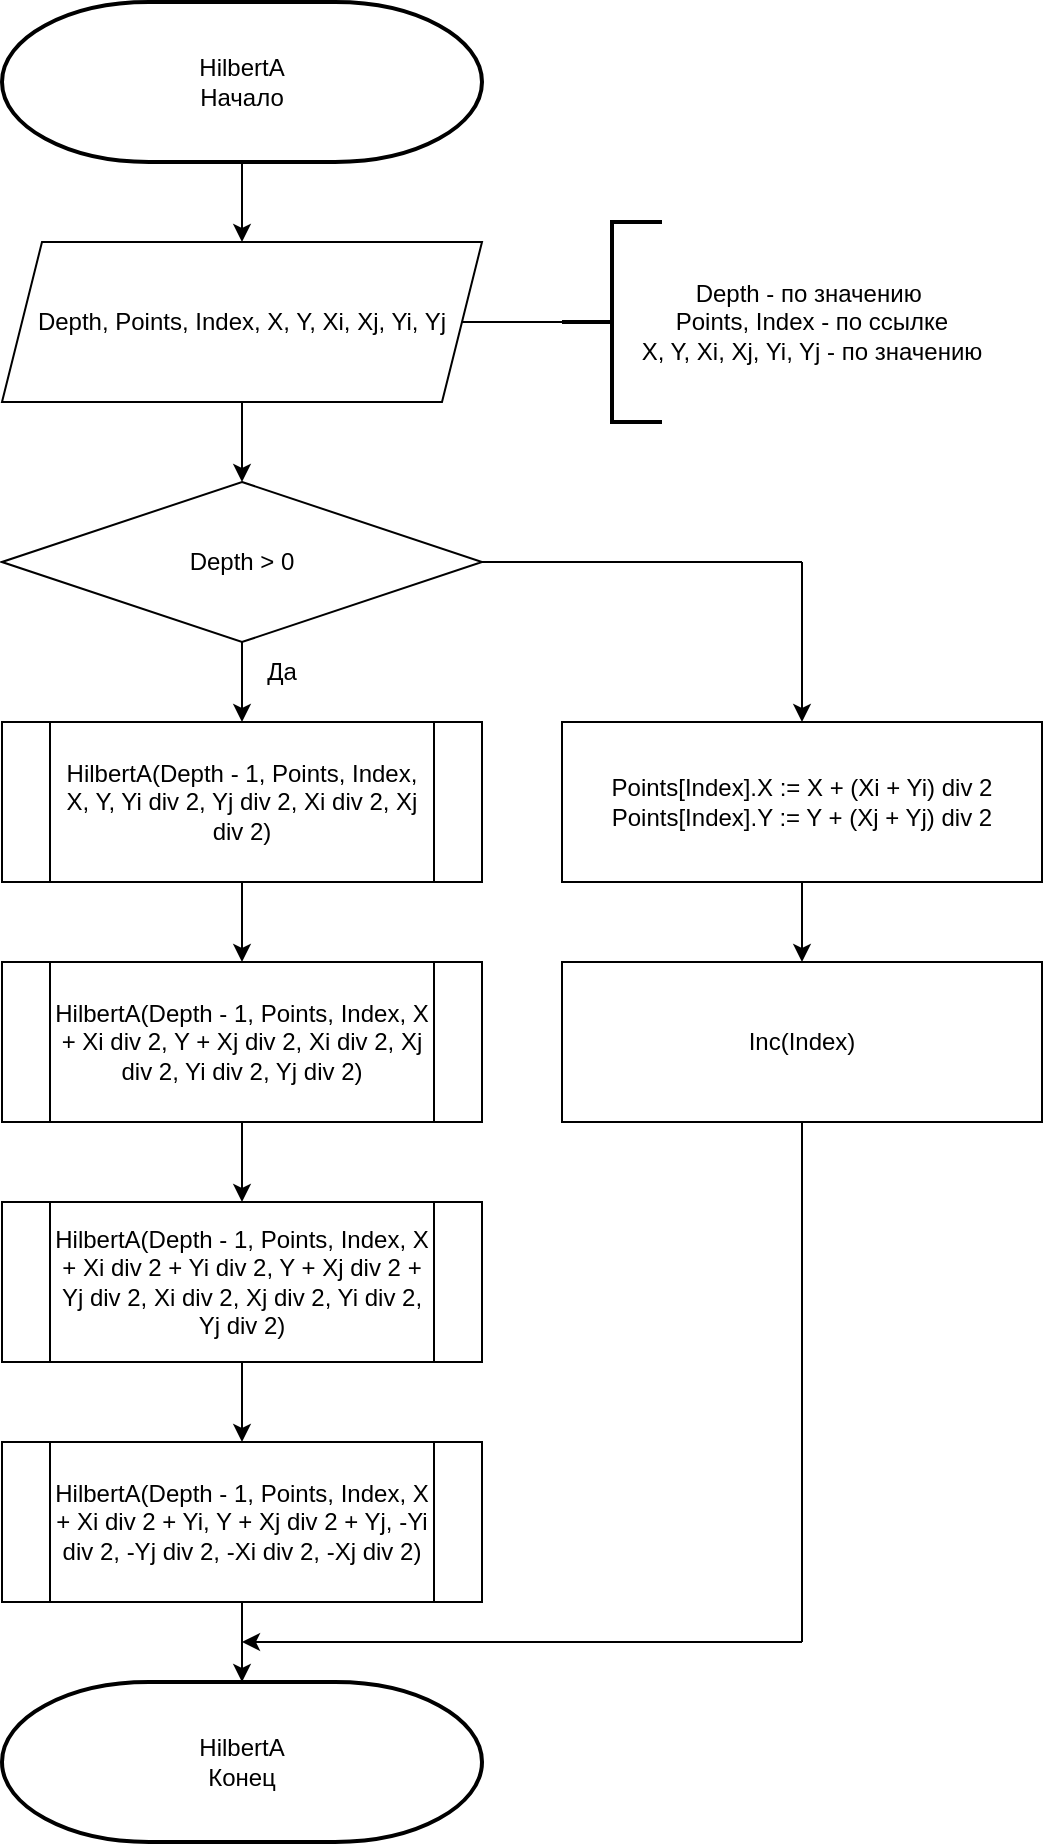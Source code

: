 <mxfile version="26.0.8">
  <diagram id="C5RBs43oDa-KdzZeNtuy" name="Page-1">
    <mxGraphModel dx="664" dy="893" grid="1" gridSize="10" guides="1" tooltips="1" connect="1" arrows="1" fold="1" page="1" pageScale="1" pageWidth="827" pageHeight="1169" math="0" shadow="0">
      <root>
        <mxCell id="WIyWlLk6GJQsqaUBKTNV-0" />
        <mxCell id="WIyWlLk6GJQsqaUBKTNV-1" parent="WIyWlLk6GJQsqaUBKTNV-0" />
        <mxCell id="5KUY4B4cqEjA8n7XS62a-2" value="" style="edgeStyle=orthogonalEdgeStyle;rounded=0;orthogonalLoop=1;jettySize=auto;html=1;" edge="1" parent="WIyWlLk6GJQsqaUBKTNV-1" source="5KUY4B4cqEjA8n7XS62a-0" target="5KUY4B4cqEjA8n7XS62a-1">
          <mxGeometry relative="1" as="geometry" />
        </mxCell>
        <mxCell id="5KUY4B4cqEjA8n7XS62a-0" value="&lt;div&gt;HilbertA&lt;/div&gt;Начало" style="strokeWidth=2;html=1;shape=mxgraph.flowchart.terminator;whiteSpace=wrap;" vertex="1" parent="WIyWlLk6GJQsqaUBKTNV-1">
          <mxGeometry x="120" y="40" width="240" height="80" as="geometry" />
        </mxCell>
        <mxCell id="5KUY4B4cqEjA8n7XS62a-8" value="" style="edgeStyle=orthogonalEdgeStyle;rounded=0;orthogonalLoop=1;jettySize=auto;html=1;" edge="1" parent="WIyWlLk6GJQsqaUBKTNV-1" source="5KUY4B4cqEjA8n7XS62a-1" target="5KUY4B4cqEjA8n7XS62a-7">
          <mxGeometry relative="1" as="geometry" />
        </mxCell>
        <mxCell id="5KUY4B4cqEjA8n7XS62a-1" value="Depth, Points, Index, X, Y, Xi, Xj, Yi, Yj" style="shape=parallelogram;perimeter=parallelogramPerimeter;whiteSpace=wrap;html=1;fixedSize=1;" vertex="1" parent="WIyWlLk6GJQsqaUBKTNV-1">
          <mxGeometry x="120" y="160" width="240" height="80" as="geometry" />
        </mxCell>
        <mxCell id="5KUY4B4cqEjA8n7XS62a-4" value="" style="strokeWidth=2;html=1;shape=mxgraph.flowchart.annotation_2;align=left;labelPosition=right;pointerEvents=1;" vertex="1" parent="WIyWlLk6GJQsqaUBKTNV-1">
          <mxGeometry x="400" y="150" width="50" height="100" as="geometry" />
        </mxCell>
        <mxCell id="5KUY4B4cqEjA8n7XS62a-5" value="" style="endArrow=none;html=1;rounded=0;exitX=1;exitY=0.5;exitDx=0;exitDy=0;entryX=0;entryY=0.5;entryDx=0;entryDy=0;entryPerimeter=0;" edge="1" parent="WIyWlLk6GJQsqaUBKTNV-1" source="5KUY4B4cqEjA8n7XS62a-1" target="5KUY4B4cqEjA8n7XS62a-4">
          <mxGeometry width="50" height="50" relative="1" as="geometry">
            <mxPoint x="320" y="340" as="sourcePoint" />
            <mxPoint x="370" y="290" as="targetPoint" />
          </mxGeometry>
        </mxCell>
        <mxCell id="5KUY4B4cqEjA8n7XS62a-6" value="Depth - по значению&amp;nbsp;&lt;div&gt;Points, Index - по ссылке&lt;/div&gt;&lt;div&gt;X, Y, Xi, Xj, Yi, Yj - по значению&lt;/div&gt;" style="text;html=1;align=center;verticalAlign=middle;whiteSpace=wrap;rounded=0;" vertex="1" parent="WIyWlLk6GJQsqaUBKTNV-1">
          <mxGeometry x="430" y="185" width="190" height="30" as="geometry" />
        </mxCell>
        <mxCell id="5KUY4B4cqEjA8n7XS62a-10" value="" style="edgeStyle=orthogonalEdgeStyle;rounded=0;orthogonalLoop=1;jettySize=auto;html=1;" edge="1" parent="WIyWlLk6GJQsqaUBKTNV-1" source="5KUY4B4cqEjA8n7XS62a-7" target="5KUY4B4cqEjA8n7XS62a-9">
          <mxGeometry relative="1" as="geometry" />
        </mxCell>
        <mxCell id="5KUY4B4cqEjA8n7XS62a-7" value="Depth &amp;gt; 0" style="rhombus;whiteSpace=wrap;html=1;" vertex="1" parent="WIyWlLk6GJQsqaUBKTNV-1">
          <mxGeometry x="120" y="280" width="240" height="80" as="geometry" />
        </mxCell>
        <mxCell id="5KUY4B4cqEjA8n7XS62a-15" value="" style="edgeStyle=orthogonalEdgeStyle;rounded=0;orthogonalLoop=1;jettySize=auto;html=1;" edge="1" parent="WIyWlLk6GJQsqaUBKTNV-1" source="5KUY4B4cqEjA8n7XS62a-9" target="5KUY4B4cqEjA8n7XS62a-12">
          <mxGeometry relative="1" as="geometry" />
        </mxCell>
        <mxCell id="5KUY4B4cqEjA8n7XS62a-9" value="HilbertA(Depth - 1, Points, Index, X, Y, Yi div 2, Yj div 2, Xi div 2, Xj div 2)" style="shape=process;whiteSpace=wrap;html=1;backgroundOutline=1;" vertex="1" parent="WIyWlLk6GJQsqaUBKTNV-1">
          <mxGeometry x="120" y="400" width="240" height="80" as="geometry" />
        </mxCell>
        <mxCell id="5KUY4B4cqEjA8n7XS62a-16" value="" style="edgeStyle=orthogonalEdgeStyle;rounded=0;orthogonalLoop=1;jettySize=auto;html=1;" edge="1" parent="WIyWlLk6GJQsqaUBKTNV-1" source="5KUY4B4cqEjA8n7XS62a-12" target="5KUY4B4cqEjA8n7XS62a-13">
          <mxGeometry relative="1" as="geometry" />
        </mxCell>
        <mxCell id="5KUY4B4cqEjA8n7XS62a-12" value="HilbertA(Depth - 1, Points, Index, X + Xi div 2, Y + Xj div 2, Xi div 2, Xj div 2, Yi div 2, Yj div 2)" style="shape=process;whiteSpace=wrap;html=1;backgroundOutline=1;" vertex="1" parent="WIyWlLk6GJQsqaUBKTNV-1">
          <mxGeometry x="120" y="520" width="240" height="80" as="geometry" />
        </mxCell>
        <mxCell id="5KUY4B4cqEjA8n7XS62a-17" value="" style="edgeStyle=orthogonalEdgeStyle;rounded=0;orthogonalLoop=1;jettySize=auto;html=1;" edge="1" parent="WIyWlLk6GJQsqaUBKTNV-1" source="5KUY4B4cqEjA8n7XS62a-13" target="5KUY4B4cqEjA8n7XS62a-14">
          <mxGeometry relative="1" as="geometry" />
        </mxCell>
        <mxCell id="5KUY4B4cqEjA8n7XS62a-13" value="HilbertA(Depth - 1, Points, Index, X + Xi div 2 + Yi div 2, Y + Xj div 2 + Yj div 2, Xi div 2, Xj div 2, Yi div 2, Yj div 2)" style="shape=process;whiteSpace=wrap;html=1;backgroundOutline=1;" vertex="1" parent="WIyWlLk6GJQsqaUBKTNV-1">
          <mxGeometry x="120" y="640" width="240" height="80" as="geometry" />
        </mxCell>
        <mxCell id="5KUY4B4cqEjA8n7XS62a-25" value="" style="edgeStyle=orthogonalEdgeStyle;rounded=0;orthogonalLoop=1;jettySize=auto;html=1;" edge="1" parent="WIyWlLk6GJQsqaUBKTNV-1" source="5KUY4B4cqEjA8n7XS62a-14" target="5KUY4B4cqEjA8n7XS62a-24">
          <mxGeometry relative="1" as="geometry" />
        </mxCell>
        <mxCell id="5KUY4B4cqEjA8n7XS62a-14" value="HilbertA(Depth - 1, Points, Index, X + Xi div 2 + Yi, Y + Xj div 2 + Yj, -Yi div 2, -Yj div 2, -Xi div 2, -Xj div 2)" style="shape=process;whiteSpace=wrap;html=1;backgroundOutline=1;" vertex="1" parent="WIyWlLk6GJQsqaUBKTNV-1">
          <mxGeometry x="120" y="760" width="240" height="80" as="geometry" />
        </mxCell>
        <mxCell id="5KUY4B4cqEjA8n7XS62a-18" value="Да" style="text;html=1;align=center;verticalAlign=middle;whiteSpace=wrap;rounded=0;" vertex="1" parent="WIyWlLk6GJQsqaUBKTNV-1">
          <mxGeometry x="230" y="360" width="60" height="30" as="geometry" />
        </mxCell>
        <mxCell id="5KUY4B4cqEjA8n7XS62a-19" value="Points[Index].X := X + (Xi + Yi) div 2&lt;div&gt;Points[Index].Y := Y + (Xj + Yj) div 2&lt;/div&gt;" style="rounded=0;whiteSpace=wrap;html=1;" vertex="1" parent="WIyWlLk6GJQsqaUBKTNV-1">
          <mxGeometry x="400" y="400" width="240" height="80" as="geometry" />
        </mxCell>
        <mxCell id="5KUY4B4cqEjA8n7XS62a-20" value="Inc(Index)" style="rounded=0;whiteSpace=wrap;html=1;" vertex="1" parent="WIyWlLk6GJQsqaUBKTNV-1">
          <mxGeometry x="400" y="520" width="240" height="80" as="geometry" />
        </mxCell>
        <mxCell id="5KUY4B4cqEjA8n7XS62a-21" value="" style="endArrow=none;html=1;rounded=0;exitX=1;exitY=0.5;exitDx=0;exitDy=0;" edge="1" parent="WIyWlLk6GJQsqaUBKTNV-1" source="5KUY4B4cqEjA8n7XS62a-7">
          <mxGeometry width="50" height="50" relative="1" as="geometry">
            <mxPoint x="320" y="640" as="sourcePoint" />
            <mxPoint x="520" y="320" as="targetPoint" />
          </mxGeometry>
        </mxCell>
        <mxCell id="5KUY4B4cqEjA8n7XS62a-22" value="" style="endArrow=classic;html=1;rounded=0;" edge="1" parent="WIyWlLk6GJQsqaUBKTNV-1" target="5KUY4B4cqEjA8n7XS62a-19">
          <mxGeometry width="50" height="50" relative="1" as="geometry">
            <mxPoint x="520" y="320" as="sourcePoint" />
            <mxPoint x="370" y="590" as="targetPoint" />
          </mxGeometry>
        </mxCell>
        <mxCell id="5KUY4B4cqEjA8n7XS62a-23" value="" style="endArrow=classic;html=1;rounded=0;exitX=0.5;exitY=1;exitDx=0;exitDy=0;" edge="1" parent="WIyWlLk6GJQsqaUBKTNV-1" source="5KUY4B4cqEjA8n7XS62a-19" target="5KUY4B4cqEjA8n7XS62a-20">
          <mxGeometry width="50" height="50" relative="1" as="geometry">
            <mxPoint x="320" y="640" as="sourcePoint" />
            <mxPoint x="370" y="590" as="targetPoint" />
          </mxGeometry>
        </mxCell>
        <mxCell id="5KUY4B4cqEjA8n7XS62a-24" value="&lt;div&gt;HilbertA&lt;/div&gt;Конец" style="strokeWidth=2;html=1;shape=mxgraph.flowchart.terminator;whiteSpace=wrap;" vertex="1" parent="WIyWlLk6GJQsqaUBKTNV-1">
          <mxGeometry x="120" y="880" width="240" height="80" as="geometry" />
        </mxCell>
        <mxCell id="5KUY4B4cqEjA8n7XS62a-26" value="" style="endArrow=none;html=1;rounded=0;exitX=0.5;exitY=1;exitDx=0;exitDy=0;" edge="1" parent="WIyWlLk6GJQsqaUBKTNV-1" source="5KUY4B4cqEjA8n7XS62a-20">
          <mxGeometry width="50" height="50" relative="1" as="geometry">
            <mxPoint x="320" y="850" as="sourcePoint" />
            <mxPoint x="520" y="860" as="targetPoint" />
          </mxGeometry>
        </mxCell>
        <mxCell id="5KUY4B4cqEjA8n7XS62a-27" value="" style="endArrow=classic;html=1;rounded=0;" edge="1" parent="WIyWlLk6GJQsqaUBKTNV-1">
          <mxGeometry width="50" height="50" relative="1" as="geometry">
            <mxPoint x="520" y="860" as="sourcePoint" />
            <mxPoint x="240" y="860" as="targetPoint" />
          </mxGeometry>
        </mxCell>
      </root>
    </mxGraphModel>
  </diagram>
</mxfile>
